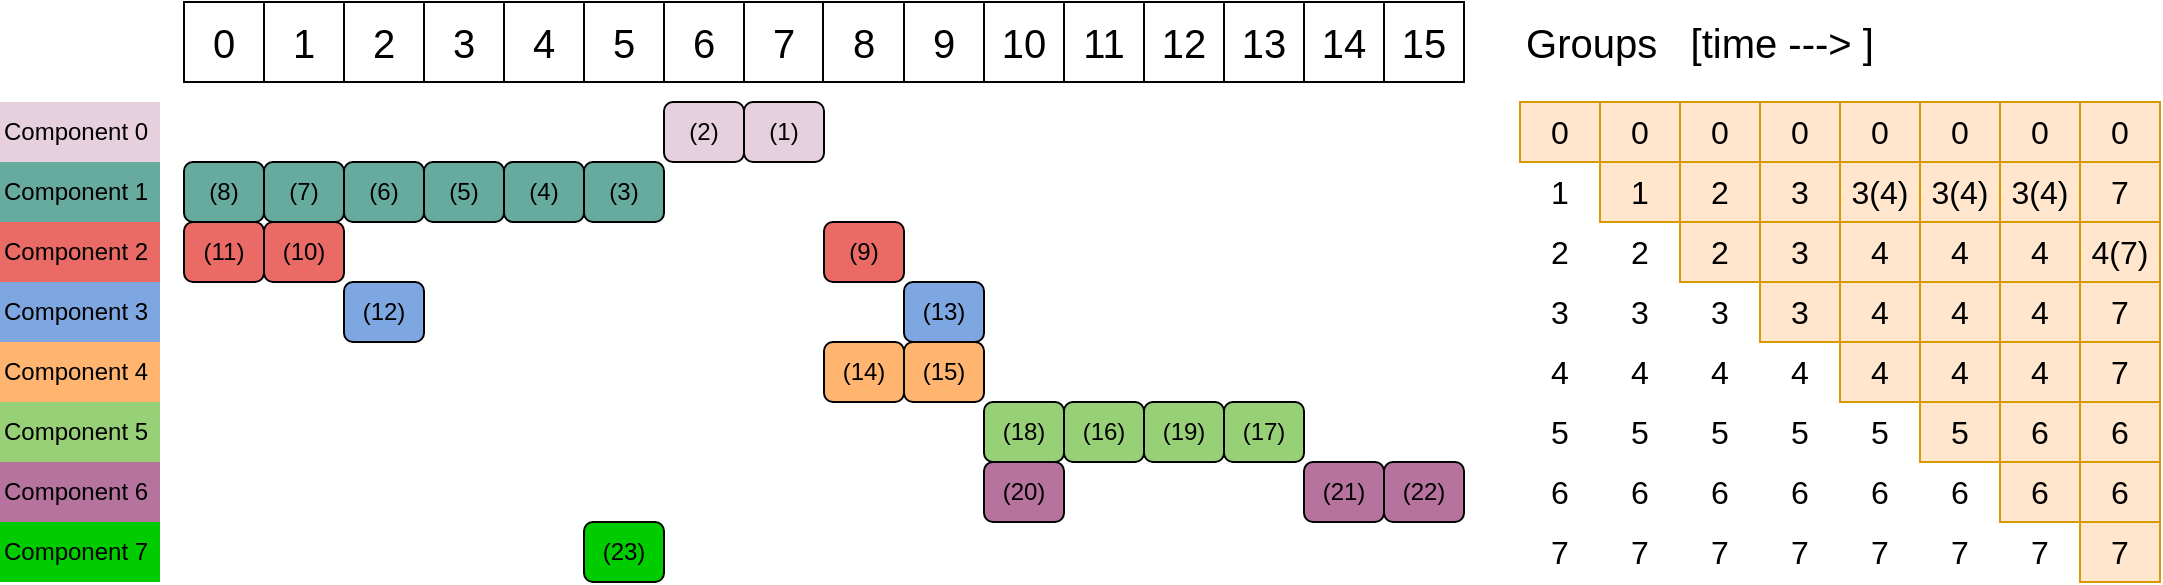 <mxfile version="16.4.5" type="device"><diagram id="EGYWJIAUzol0IIfgKkKT" name="Page-1"><mxGraphModel dx="1309" dy="802" grid="1" gridSize="10" guides="1" tooltips="1" connect="1" arrows="1" fold="1" page="1" pageScale="1" pageWidth="1100" pageHeight="850" math="0" shadow="0"><root><mxCell id="0"/><mxCell id="1" parent="0"/><mxCell id="qVeyU0_VRWjQwAPcXduW-3" value="" style="rounded=0;whiteSpace=wrap;html=1;" parent="1" vertex="1"><mxGeometry x="92" y="80" width="640" height="40" as="geometry"/></mxCell><mxCell id="qVeyU0_VRWjQwAPcXduW-4" value="" style="endArrow=none;html=1;rounded=0;" parent="1" edge="1"><mxGeometry width="50" height="50" relative="1" as="geometry"><mxPoint x="132" y="120" as="sourcePoint"/><mxPoint x="132" y="80" as="targetPoint"/></mxGeometry></mxCell><mxCell id="qVeyU0_VRWjQwAPcXduW-7" value="" style="endArrow=none;html=1;rounded=0;" parent="1" edge="1"><mxGeometry width="50" height="50" relative="1" as="geometry"><mxPoint x="172" y="120" as="sourcePoint"/><mxPoint x="172" y="80" as="targetPoint"/></mxGeometry></mxCell><mxCell id="qVeyU0_VRWjQwAPcXduW-8" value="" style="endArrow=none;html=1;rounded=0;" parent="1" edge="1"><mxGeometry width="50" height="50" relative="1" as="geometry"><mxPoint x="212" y="120" as="sourcePoint"/><mxPoint x="212" y="80" as="targetPoint"/></mxGeometry></mxCell><mxCell id="qVeyU0_VRWjQwAPcXduW-9" value="" style="endArrow=none;html=1;rounded=0;" parent="1" edge="1"><mxGeometry width="50" height="50" relative="1" as="geometry"><mxPoint x="252" y="120" as="sourcePoint"/><mxPoint x="252" y="80" as="targetPoint"/></mxGeometry></mxCell><mxCell id="qVeyU0_VRWjQwAPcXduW-10" value="" style="endArrow=none;html=1;rounded=0;" parent="1" edge="1"><mxGeometry width="50" height="50" relative="1" as="geometry"><mxPoint x="292" y="120" as="sourcePoint"/><mxPoint x="292" y="80" as="targetPoint"/></mxGeometry></mxCell><mxCell id="qVeyU0_VRWjQwAPcXduW-11" value="" style="endArrow=none;html=1;rounded=0;" parent="1" edge="1"><mxGeometry width="50" height="50" relative="1" as="geometry"><mxPoint x="332" y="120" as="sourcePoint"/><mxPoint x="332" y="80" as="targetPoint"/></mxGeometry></mxCell><mxCell id="qVeyU0_VRWjQwAPcXduW-12" value="" style="endArrow=none;html=1;rounded=0;" parent="1" edge="1"><mxGeometry width="50" height="50" relative="1" as="geometry"><mxPoint x="372" y="120" as="sourcePoint"/><mxPoint x="372" y="80" as="targetPoint"/></mxGeometry></mxCell><mxCell id="qVeyU0_VRWjQwAPcXduW-13" value="" style="endArrow=none;html=1;rounded=0;" parent="1" edge="1"><mxGeometry width="50" height="50" relative="1" as="geometry"><mxPoint x="411.5" y="120" as="sourcePoint"/><mxPoint x="411.5" y="80" as="targetPoint"/></mxGeometry></mxCell><mxCell id="qVeyU0_VRWjQwAPcXduW-14" value="" style="endArrow=none;html=1;rounded=0;" parent="1" edge="1"><mxGeometry width="50" height="50" relative="1" as="geometry"><mxPoint x="452" y="120" as="sourcePoint"/><mxPoint x="452" y="80" as="targetPoint"/></mxGeometry></mxCell><mxCell id="qVeyU0_VRWjQwAPcXduW-15" value="" style="endArrow=none;html=1;rounded=0;" parent="1" edge="1"><mxGeometry width="50" height="50" relative="1" as="geometry"><mxPoint x="492" y="120" as="sourcePoint"/><mxPoint x="492" y="80" as="targetPoint"/></mxGeometry></mxCell><mxCell id="qVeyU0_VRWjQwAPcXduW-16" value="" style="endArrow=none;html=1;rounded=0;" parent="1" edge="1"><mxGeometry width="50" height="50" relative="1" as="geometry"><mxPoint x="532" y="120" as="sourcePoint"/><mxPoint x="532" y="80" as="targetPoint"/></mxGeometry></mxCell><mxCell id="qVeyU0_VRWjQwAPcXduW-17" value="" style="endArrow=none;html=1;rounded=0;" parent="1" edge="1"><mxGeometry width="50" height="50" relative="1" as="geometry"><mxPoint x="572" y="120" as="sourcePoint"/><mxPoint x="572" y="80" as="targetPoint"/></mxGeometry></mxCell><mxCell id="qVeyU0_VRWjQwAPcXduW-18" value="" style="endArrow=none;html=1;rounded=0;" parent="1" edge="1"><mxGeometry width="50" height="50" relative="1" as="geometry"><mxPoint x="612" y="120" as="sourcePoint"/><mxPoint x="612" y="80" as="targetPoint"/></mxGeometry></mxCell><mxCell id="qVeyU0_VRWjQwAPcXduW-19" value="" style="endArrow=none;html=1;rounded=0;" parent="1" edge="1"><mxGeometry width="50" height="50" relative="1" as="geometry"><mxPoint x="652" y="120" as="sourcePoint"/><mxPoint x="652" y="80" as="targetPoint"/></mxGeometry></mxCell><mxCell id="qVeyU0_VRWjQwAPcXduW-20" value="" style="endArrow=none;html=1;rounded=0;" parent="1" edge="1"><mxGeometry width="50" height="50" relative="1" as="geometry"><mxPoint x="692" y="120" as="sourcePoint"/><mxPoint x="692" y="80" as="targetPoint"/></mxGeometry></mxCell><mxCell id="qVeyU0_VRWjQwAPcXduW-21" value="0" style="text;html=1;strokeColor=none;fillColor=none;align=center;verticalAlign=middle;whiteSpace=wrap;rounded=0;fontSize=20;" parent="1" vertex="1"><mxGeometry x="92" y="80" width="40" height="40" as="geometry"/></mxCell><mxCell id="qVeyU0_VRWjQwAPcXduW-23" value="1" style="text;html=1;strokeColor=none;fillColor=none;align=center;verticalAlign=middle;whiteSpace=wrap;rounded=0;fontSize=20;" parent="1" vertex="1"><mxGeometry x="132" y="80" width="40" height="40" as="geometry"/></mxCell><mxCell id="qVeyU0_VRWjQwAPcXduW-24" value="15" style="text;html=1;strokeColor=none;fillColor=none;align=center;verticalAlign=middle;whiteSpace=wrap;rounded=0;fontSize=20;" parent="1" vertex="1"><mxGeometry x="692" y="80" width="40" height="40" as="geometry"/></mxCell><mxCell id="qVeyU0_VRWjQwAPcXduW-25" value="14" style="text;html=1;strokeColor=none;fillColor=none;align=center;verticalAlign=middle;whiteSpace=wrap;rounded=0;fontSize=20;" parent="1" vertex="1"><mxGeometry x="652" y="80" width="40" height="40" as="geometry"/></mxCell><mxCell id="qVeyU0_VRWjQwAPcXduW-26" value="2" style="text;html=1;strokeColor=none;fillColor=none;align=center;verticalAlign=middle;whiteSpace=wrap;rounded=0;fontSize=20;" parent="1" vertex="1"><mxGeometry x="172" y="80" width="40" height="40" as="geometry"/></mxCell><mxCell id="qVeyU0_VRWjQwAPcXduW-27" value="13" style="text;html=1;strokeColor=none;fillColor=none;align=center;verticalAlign=middle;whiteSpace=wrap;rounded=0;fontSize=20;" parent="1" vertex="1"><mxGeometry x="612" y="80" width="40" height="40" as="geometry"/></mxCell><mxCell id="qVeyU0_VRWjQwAPcXduW-28" value="12" style="text;html=1;strokeColor=none;fillColor=none;align=center;verticalAlign=middle;whiteSpace=wrap;rounded=0;fontSize=20;" parent="1" vertex="1"><mxGeometry x="572" y="80" width="40" height="40" as="geometry"/></mxCell><mxCell id="qVeyU0_VRWjQwAPcXduW-29" value="3" style="text;html=1;strokeColor=none;fillColor=none;align=center;verticalAlign=middle;whiteSpace=wrap;rounded=0;fontSize=20;" parent="1" vertex="1"><mxGeometry x="212" y="80" width="40" height="40" as="geometry"/></mxCell><mxCell id="qVeyU0_VRWjQwAPcXduW-30" value="4" style="text;html=1;strokeColor=none;fillColor=none;align=center;verticalAlign=middle;whiteSpace=wrap;rounded=0;fontSize=20;" parent="1" vertex="1"><mxGeometry x="252" y="80" width="40" height="40" as="geometry"/></mxCell><mxCell id="qVeyU0_VRWjQwAPcXduW-31" value="5" style="text;html=1;strokeColor=none;fillColor=none;align=center;verticalAlign=middle;whiteSpace=wrap;rounded=0;fontSize=20;" parent="1" vertex="1"><mxGeometry x="292" y="80" width="40" height="40" as="geometry"/></mxCell><mxCell id="qVeyU0_VRWjQwAPcXduW-32" value="6" style="text;html=1;strokeColor=none;fillColor=none;align=center;verticalAlign=middle;whiteSpace=wrap;rounded=0;fontSize=20;" parent="1" vertex="1"><mxGeometry x="332" y="80" width="40" height="40" as="geometry"/></mxCell><mxCell id="qVeyU0_VRWjQwAPcXduW-33" value="7" style="text;html=1;strokeColor=none;fillColor=none;align=center;verticalAlign=middle;whiteSpace=wrap;rounded=0;fontSize=20;" parent="1" vertex="1"><mxGeometry x="372" y="80" width="40" height="40" as="geometry"/></mxCell><mxCell id="qVeyU0_VRWjQwAPcXduW-34" value="8" style="text;html=1;strokeColor=none;fillColor=none;align=center;verticalAlign=middle;whiteSpace=wrap;rounded=0;fontSize=20;" parent="1" vertex="1"><mxGeometry x="412" y="80" width="40" height="40" as="geometry"/></mxCell><mxCell id="qVeyU0_VRWjQwAPcXduW-35" value="11" style="text;html=1;strokeColor=none;fillColor=none;align=center;verticalAlign=middle;whiteSpace=wrap;rounded=0;fontSize=20;" parent="1" vertex="1"><mxGeometry x="532" y="80" width="40" height="40" as="geometry"/></mxCell><mxCell id="qVeyU0_VRWjQwAPcXduW-36" value="10" style="text;html=1;strokeColor=none;fillColor=none;align=center;verticalAlign=middle;whiteSpace=wrap;rounded=0;fontSize=20;" parent="1" vertex="1"><mxGeometry x="492" y="80" width="40" height="40" as="geometry"/></mxCell><mxCell id="qVeyU0_VRWjQwAPcXduW-37" value="9" style="text;html=1;strokeColor=none;fillColor=none;align=center;verticalAlign=middle;whiteSpace=wrap;rounded=0;fontSize=20;" parent="1" vertex="1"><mxGeometry x="452" y="80" width="40" height="40" as="geometry"/></mxCell><mxCell id="qVeyU0_VRWjQwAPcXduW-42" value="(1)" style="rounded=1;whiteSpace=wrap;html=1;fontSize=12;labelBackgroundColor=none;fontColor=default;labelBorderColor=none;fillColor=#E6D0DE;" parent="1" vertex="1"><mxGeometry x="372" y="130" width="40" height="30" as="geometry"/></mxCell><mxCell id="qVeyU0_VRWjQwAPcXduW-43" value="(2)" style="rounded=1;whiteSpace=wrap;html=1;fontSize=12;fillColor=#E6D0DE;" parent="1" vertex="1"><mxGeometry x="332" y="130" width="40" height="30" as="geometry"/></mxCell><mxCell id="qVeyU0_VRWjQwAPcXduW-44" value="(8)" style="rounded=1;whiteSpace=wrap;html=1;fontSize=12;fillColor=#67AB9F;" parent="1" vertex="1"><mxGeometry x="92" y="160" width="40" height="30" as="geometry"/></mxCell><mxCell id="qVeyU0_VRWjQwAPcXduW-45" value="(9)" style="rounded=1;whiteSpace=wrap;html=1;fontSize=12;fillColor=#EA6B66;" parent="1" vertex="1"><mxGeometry x="412" y="190" width="40" height="30" as="geometry"/></mxCell><mxCell id="qVeyU0_VRWjQwAPcXduW-46" value="(3)" style="rounded=1;whiteSpace=wrap;html=1;fontSize=12;fillColor=#67AB9F;" parent="1" vertex="1"><mxGeometry x="292" y="160" width="40" height="30" as="geometry"/></mxCell><mxCell id="qVeyU0_VRWjQwAPcXduW-47" value="(4)" style="rounded=1;whiteSpace=wrap;html=1;fontSize=12;fillColor=#67AB9F;" parent="1" vertex="1"><mxGeometry x="252" y="160" width="40" height="30" as="geometry"/></mxCell><mxCell id="qVeyU0_VRWjQwAPcXduW-48" value="(5)" style="rounded=1;whiteSpace=wrap;html=1;fontSize=12;fillColor=#67AB9F;" parent="1" vertex="1"><mxGeometry x="212" y="160" width="40" height="30" as="geometry"/></mxCell><mxCell id="qVeyU0_VRWjQwAPcXduW-49" value="(6)" style="rounded=1;whiteSpace=wrap;html=1;fontSize=12;fillColor=#67AB9F;" parent="1" vertex="1"><mxGeometry x="172" y="160" width="40" height="30" as="geometry"/></mxCell><mxCell id="qVeyU0_VRWjQwAPcXduW-50" value="(7)" style="rounded=1;whiteSpace=wrap;html=1;fontSize=12;fillColor=#67AB9F;" parent="1" vertex="1"><mxGeometry x="132" y="160" width="40" height="30" as="geometry"/></mxCell><mxCell id="qVeyU0_VRWjQwAPcXduW-53" value="(11)" style="rounded=1;whiteSpace=wrap;html=1;fontSize=12;fillColor=#EA6B66;" parent="1" vertex="1"><mxGeometry x="92" y="190" width="40" height="30" as="geometry"/></mxCell><mxCell id="qVeyU0_VRWjQwAPcXduW-56" value="(10)" style="rounded=1;whiteSpace=wrap;html=1;fontSize=12;fillColor=#EA6B66;" parent="1" vertex="1"><mxGeometry x="132" y="190" width="40" height="30" as="geometry"/></mxCell><mxCell id="qVeyU0_VRWjQwAPcXduW-69" value="(23)" style="rounded=1;whiteSpace=wrap;html=1;fontSize=12;fillColor=#00CC00;" parent="1" vertex="1"><mxGeometry x="292" y="340" width="40" height="30" as="geometry"/></mxCell><mxCell id="qVeyU0_VRWjQwAPcXduW-70" value="(22)" style="rounded=1;whiteSpace=wrap;html=1;fontSize=12;fillColor=#B5739D;" parent="1" vertex="1"><mxGeometry x="692" y="310" width="40" height="30" as="geometry"/></mxCell><mxCell id="qVeyU0_VRWjQwAPcXduW-71" value="(21)" style="rounded=1;whiteSpace=wrap;html=1;fontSize=12;fillColor=#B5739D;" parent="1" vertex="1"><mxGeometry x="652" y="310" width="40" height="30" as="geometry"/></mxCell><mxCell id="qVeyU0_VRWjQwAPcXduW-72" value="(20)" style="rounded=1;whiteSpace=wrap;html=1;fontSize=12;fillColor=#B5739D;" parent="1" vertex="1"><mxGeometry x="492" y="310" width="40" height="30" as="geometry"/></mxCell><mxCell id="qVeyU0_VRWjQwAPcXduW-73" value="(19)" style="rounded=1;whiteSpace=wrap;html=1;fontSize=12;fillColor=#97D077;" parent="1" vertex="1"><mxGeometry x="572" y="280" width="40" height="30" as="geometry"/></mxCell><mxCell id="qVeyU0_VRWjQwAPcXduW-74" value="(18)" style="rounded=1;whiteSpace=wrap;html=1;fontSize=12;fillColor=#97D077;" parent="1" vertex="1"><mxGeometry x="492" y="280" width="40" height="30" as="geometry"/></mxCell><mxCell id="qVeyU0_VRWjQwAPcXduW-75" value="(17)" style="rounded=1;whiteSpace=wrap;html=1;fontSize=12;fillColor=#97D077;" parent="1" vertex="1"><mxGeometry x="612" y="280" width="40" height="30" as="geometry"/></mxCell><mxCell id="qVeyU0_VRWjQwAPcXduW-76" value="(16)" style="rounded=1;whiteSpace=wrap;html=1;fontSize=12;fillColor=#97D077;" parent="1" vertex="1"><mxGeometry x="532" y="280" width="40" height="30" as="geometry"/></mxCell><mxCell id="qVeyU0_VRWjQwAPcXduW-77" value="(15)" style="rounded=1;whiteSpace=wrap;html=1;fontSize=12;fillColor=#FFB570;" parent="1" vertex="1"><mxGeometry x="452" y="250" width="40" height="30" as="geometry"/></mxCell><mxCell id="qVeyU0_VRWjQwAPcXduW-78" value="(14)" style="rounded=1;whiteSpace=wrap;html=1;fontSize=12;fillColor=#FFB570;" parent="1" vertex="1"><mxGeometry x="412" y="250" width="40" height="30" as="geometry"/></mxCell><mxCell id="qVeyU0_VRWjQwAPcXduW-79" value="(13)" style="rounded=1;whiteSpace=wrap;html=1;fontSize=12;fillColor=#7EA6E0;" parent="1" vertex="1"><mxGeometry x="452" y="220" width="40" height="30" as="geometry"/></mxCell><mxCell id="qVeyU0_VRWjQwAPcXduW-80" value="(12)" style="rounded=1;whiteSpace=wrap;html=1;fontSize=12;fillColor=#7EA6E0;" parent="1" vertex="1"><mxGeometry x="172" y="220" width="40" height="30" as="geometry"/></mxCell><mxCell id="qVeyU0_VRWjQwAPcXduW-90" value="Component 0" style="text;html=1;strokeColor=none;fillColor=#E6D0DE;align=left;verticalAlign=middle;whiteSpace=wrap;rounded=0;labelBackgroundColor=none;labelBorderColor=none;fontSize=12;fontColor=default;" parent="1" vertex="1"><mxGeometry y="130" width="80" height="30" as="geometry"/></mxCell><mxCell id="qVeyU0_VRWjQwAPcXduW-91" value="Component 1" style="text;html=1;strokeColor=none;fillColor=#67AB9F;align=left;verticalAlign=middle;whiteSpace=wrap;rounded=0;labelBackgroundColor=none;labelBorderColor=none;fontSize=12;fontColor=default;" parent="1" vertex="1"><mxGeometry y="160" width="80" height="30" as="geometry"/></mxCell><mxCell id="qVeyU0_VRWjQwAPcXduW-93" value="Component 2" style="text;html=1;strokeColor=none;fillColor=#EA6B66;align=left;verticalAlign=middle;whiteSpace=wrap;rounded=0;labelBackgroundColor=none;labelBorderColor=none;fontSize=12;fontColor=default;" parent="1" vertex="1"><mxGeometry y="190" width="80" height="30" as="geometry"/></mxCell><mxCell id="qVeyU0_VRWjQwAPcXduW-95" value="Component 7" style="text;html=1;strokeColor=none;fillColor=#00CC00;align=left;verticalAlign=middle;whiteSpace=wrap;rounded=0;labelBackgroundColor=none;labelBorderColor=none;fontSize=12;fontColor=default;" parent="1" vertex="1"><mxGeometry y="340" width="80" height="30" as="geometry"/></mxCell><mxCell id="qVeyU0_VRWjQwAPcXduW-96" value="Component 6" style="text;html=1;strokeColor=none;fillColor=#B5739D;align=left;verticalAlign=middle;whiteSpace=wrap;rounded=0;labelBackgroundColor=none;labelBorderColor=none;fontSize=12;fontColor=default;" parent="1" vertex="1"><mxGeometry y="310" width="80" height="30" as="geometry"/></mxCell><mxCell id="qVeyU0_VRWjQwAPcXduW-97" value="Component 5" style="text;html=1;strokeColor=none;fillColor=#97D077;align=left;verticalAlign=middle;whiteSpace=wrap;rounded=0;labelBackgroundColor=none;labelBorderColor=none;fontSize=12;fontColor=default;" parent="1" vertex="1"><mxGeometry y="280" width="80" height="30" as="geometry"/></mxCell><mxCell id="qVeyU0_VRWjQwAPcXduW-98" value="Component 4" style="text;html=1;strokeColor=none;fillColor=#FFB570;align=left;verticalAlign=middle;whiteSpace=wrap;rounded=0;labelBackgroundColor=none;labelBorderColor=none;fontSize=12;fontColor=default;" parent="1" vertex="1"><mxGeometry y="250" width="80" height="30" as="geometry"/></mxCell><mxCell id="qVeyU0_VRWjQwAPcXduW-99" value="Component 3" style="text;html=1;strokeColor=none;fillColor=#7EA6E0;align=left;verticalAlign=middle;whiteSpace=wrap;rounded=0;labelBackgroundColor=none;labelBorderColor=none;fontSize=12;fontColor=default;" parent="1" vertex="1"><mxGeometry y="220" width="80" height="30" as="geometry"/></mxCell><mxCell id="lM4Q4xZy1l4RYkTgroKb-1" value="Groups&amp;nbsp;&amp;nbsp; [time ---&amp;gt; ]" style="text;html=1;strokeColor=none;fillColor=none;align=center;verticalAlign=middle;whiteSpace=wrap;rounded=0;fontSize=20;" vertex="1" parent="1"><mxGeometry x="760" y="80" width="180" height="40" as="geometry"/></mxCell><mxCell id="lM4Q4xZy1l4RYkTgroKb-2" value="0" style="text;html=1;strokeColor=#d79b00;fillColor=#ffe6cc;align=center;verticalAlign=middle;whiteSpace=wrap;rounded=0;fontSize=16;perimeterSpacing=1;" vertex="1" parent="1"><mxGeometry x="760" y="130" width="40" height="30" as="geometry"/></mxCell><mxCell id="lM4Q4xZy1l4RYkTgroKb-4" value="7" style="text;html=1;strokeColor=none;fillColor=none;align=center;verticalAlign=middle;whiteSpace=wrap;rounded=0;fontSize=16;" vertex="1" parent="1"><mxGeometry x="760" y="340" width="40" height="30" as="geometry"/></mxCell><mxCell id="lM4Q4xZy1l4RYkTgroKb-5" value="4" style="text;html=1;strokeColor=none;fillColor=none;align=center;verticalAlign=middle;whiteSpace=wrap;rounded=0;fontSize=16;" vertex="1" parent="1"><mxGeometry x="760" y="250" width="40" height="30" as="geometry"/></mxCell><mxCell id="lM4Q4xZy1l4RYkTgroKb-7" value="3" style="text;html=1;strokeColor=none;fillColor=none;align=center;verticalAlign=middle;whiteSpace=wrap;rounded=0;fontSize=16;" vertex="1" parent="1"><mxGeometry x="760" y="220" width="40" height="30" as="geometry"/></mxCell><mxCell id="lM4Q4xZy1l4RYkTgroKb-9" value="5" style="text;html=1;strokeColor=none;fillColor=none;align=center;verticalAlign=middle;whiteSpace=wrap;rounded=0;fontSize=16;" vertex="1" parent="1"><mxGeometry x="760" y="280" width="40" height="30" as="geometry"/></mxCell><mxCell id="lM4Q4xZy1l4RYkTgroKb-13" value="1" style="text;html=1;strokeColor=none;fillColor=none;align=center;verticalAlign=middle;whiteSpace=wrap;rounded=0;fontSize=16;" vertex="1" parent="1"><mxGeometry x="760" y="160" width="40" height="30" as="geometry"/></mxCell><mxCell id="lM4Q4xZy1l4RYkTgroKb-14" value="2" style="text;html=1;strokeColor=none;fillColor=none;align=center;verticalAlign=middle;whiteSpace=wrap;rounded=0;fontSize=16;" vertex="1" parent="1"><mxGeometry x="760" y="190" width="40" height="30" as="geometry"/></mxCell><mxCell id="lM4Q4xZy1l4RYkTgroKb-20" value="6" style="text;html=1;strokeColor=none;fillColor=none;align=center;verticalAlign=middle;whiteSpace=wrap;rounded=0;fontSize=16;" vertex="1" parent="1"><mxGeometry x="760" y="310" width="40" height="30" as="geometry"/></mxCell><mxCell id="lM4Q4xZy1l4RYkTgroKb-28" value="0" style="text;html=1;strokeColor=#d79b00;fillColor=#ffe6cc;align=center;verticalAlign=middle;whiteSpace=wrap;rounded=0;fontSize=16;" vertex="1" parent="1"><mxGeometry x="800" y="130" width="40" height="30" as="geometry"/></mxCell><mxCell id="lM4Q4xZy1l4RYkTgroKb-29" value="7" style="text;html=1;strokeColor=none;fillColor=none;align=center;verticalAlign=middle;whiteSpace=wrap;rounded=0;fontSize=16;" vertex="1" parent="1"><mxGeometry x="800" y="340" width="40" height="30" as="geometry"/></mxCell><mxCell id="lM4Q4xZy1l4RYkTgroKb-30" value="4" style="text;html=1;strokeColor=none;fillColor=none;align=center;verticalAlign=middle;whiteSpace=wrap;rounded=0;fontSize=16;" vertex="1" parent="1"><mxGeometry x="800" y="250" width="40" height="30" as="geometry"/></mxCell><mxCell id="lM4Q4xZy1l4RYkTgroKb-31" value="3" style="text;html=1;strokeColor=none;fillColor=none;align=center;verticalAlign=middle;whiteSpace=wrap;rounded=0;fontSize=16;" vertex="1" parent="1"><mxGeometry x="800" y="220" width="40" height="30" as="geometry"/></mxCell><mxCell id="lM4Q4xZy1l4RYkTgroKb-32" value="5" style="text;html=1;strokeColor=none;fillColor=none;align=center;verticalAlign=middle;whiteSpace=wrap;rounded=0;fontSize=16;" vertex="1" parent="1"><mxGeometry x="800" y="280" width="40" height="30" as="geometry"/></mxCell><mxCell id="lM4Q4xZy1l4RYkTgroKb-33" value="1" style="text;html=1;strokeColor=#d79b00;fillColor=#ffe6cc;align=center;verticalAlign=middle;whiteSpace=wrap;rounded=0;fontSize=16;" vertex="1" parent="1"><mxGeometry x="800" y="160" width="40" height="30" as="geometry"/></mxCell><mxCell id="lM4Q4xZy1l4RYkTgroKb-34" value="2" style="text;html=1;strokeColor=none;fillColor=none;align=center;verticalAlign=middle;whiteSpace=wrap;rounded=0;fontSize=16;" vertex="1" parent="1"><mxGeometry x="800" y="190" width="40" height="30" as="geometry"/></mxCell><mxCell id="lM4Q4xZy1l4RYkTgroKb-35" value="6" style="text;html=1;strokeColor=none;fillColor=none;align=center;verticalAlign=middle;whiteSpace=wrap;rounded=0;fontSize=16;" vertex="1" parent="1"><mxGeometry x="800" y="310" width="40" height="30" as="geometry"/></mxCell><mxCell id="lM4Q4xZy1l4RYkTgroKb-36" value="0" style="text;html=1;strokeColor=#d79b00;fillColor=#ffe6cc;align=center;verticalAlign=middle;whiteSpace=wrap;rounded=0;fontSize=16;" vertex="1" parent="1"><mxGeometry x="840" y="130" width="40" height="30" as="geometry"/></mxCell><mxCell id="lM4Q4xZy1l4RYkTgroKb-37" value="7" style="text;html=1;strokeColor=none;fillColor=none;align=center;verticalAlign=middle;whiteSpace=wrap;rounded=0;fontSize=16;" vertex="1" parent="1"><mxGeometry x="840" y="340" width="40" height="30" as="geometry"/></mxCell><mxCell id="lM4Q4xZy1l4RYkTgroKb-38" value="4" style="text;html=1;strokeColor=none;fillColor=none;align=center;verticalAlign=middle;whiteSpace=wrap;rounded=0;fontSize=16;" vertex="1" parent="1"><mxGeometry x="840" y="250" width="40" height="30" as="geometry"/></mxCell><mxCell id="lM4Q4xZy1l4RYkTgroKb-39" value="3" style="text;html=1;strokeColor=none;fillColor=none;align=center;verticalAlign=middle;whiteSpace=wrap;rounded=0;fontSize=16;" vertex="1" parent="1"><mxGeometry x="840" y="220" width="40" height="30" as="geometry"/></mxCell><mxCell id="lM4Q4xZy1l4RYkTgroKb-40" value="5" style="text;html=1;strokeColor=none;fillColor=none;align=center;verticalAlign=middle;whiteSpace=wrap;rounded=0;fontSize=16;" vertex="1" parent="1"><mxGeometry x="840" y="280" width="40" height="30" as="geometry"/></mxCell><mxCell id="lM4Q4xZy1l4RYkTgroKb-41" value="2" style="text;html=1;strokeColor=#d79b00;fillColor=#ffe6cc;align=center;verticalAlign=middle;whiteSpace=wrap;rounded=0;fontSize=16;" vertex="1" parent="1"><mxGeometry x="840" y="160" width="40" height="30" as="geometry"/></mxCell><mxCell id="lM4Q4xZy1l4RYkTgroKb-42" value="2" style="text;html=1;strokeColor=#d79b00;fillColor=#ffe6cc;align=center;verticalAlign=middle;whiteSpace=wrap;rounded=0;fontSize=16;" vertex="1" parent="1"><mxGeometry x="840" y="190" width="40" height="30" as="geometry"/></mxCell><mxCell id="lM4Q4xZy1l4RYkTgroKb-43" value="6" style="text;html=1;strokeColor=none;fillColor=none;align=center;verticalAlign=middle;whiteSpace=wrap;rounded=0;fontSize=16;" vertex="1" parent="1"><mxGeometry x="840" y="310" width="40" height="30" as="geometry"/></mxCell><mxCell id="lM4Q4xZy1l4RYkTgroKb-44" value="0" style="text;html=1;strokeColor=#d79b00;fillColor=#ffe6cc;align=center;verticalAlign=middle;whiteSpace=wrap;rounded=0;fontSize=16;" vertex="1" parent="1"><mxGeometry x="880" y="130" width="40" height="30" as="geometry"/></mxCell><mxCell id="lM4Q4xZy1l4RYkTgroKb-45" value="7" style="text;html=1;strokeColor=none;fillColor=none;align=center;verticalAlign=middle;whiteSpace=wrap;rounded=0;fontSize=16;" vertex="1" parent="1"><mxGeometry x="880" y="340" width="40" height="30" as="geometry"/></mxCell><mxCell id="lM4Q4xZy1l4RYkTgroKb-46" value="4" style="text;html=1;strokeColor=none;fillColor=none;align=center;verticalAlign=middle;whiteSpace=wrap;rounded=0;fontSize=16;" vertex="1" parent="1"><mxGeometry x="880" y="250" width="40" height="30" as="geometry"/></mxCell><mxCell id="lM4Q4xZy1l4RYkTgroKb-47" value="3" style="text;html=1;strokeColor=#d79b00;fillColor=#ffe6cc;align=center;verticalAlign=middle;whiteSpace=wrap;rounded=0;fontSize=16;" vertex="1" parent="1"><mxGeometry x="880" y="220" width="40" height="30" as="geometry"/></mxCell><mxCell id="lM4Q4xZy1l4RYkTgroKb-48" value="5" style="text;html=1;strokeColor=none;fillColor=none;align=center;verticalAlign=middle;whiteSpace=wrap;rounded=0;fontSize=16;" vertex="1" parent="1"><mxGeometry x="880" y="280" width="40" height="30" as="geometry"/></mxCell><mxCell id="lM4Q4xZy1l4RYkTgroKb-49" value="3" style="text;html=1;strokeColor=#d79b00;fillColor=#ffe6cc;align=center;verticalAlign=middle;whiteSpace=wrap;rounded=0;fontSize=16;" vertex="1" parent="1"><mxGeometry x="880" y="160" width="40" height="30" as="geometry"/></mxCell><mxCell id="lM4Q4xZy1l4RYkTgroKb-50" value="3" style="text;html=1;strokeColor=#d79b00;fillColor=#ffe6cc;align=center;verticalAlign=middle;whiteSpace=wrap;rounded=0;fontSize=16;" vertex="1" parent="1"><mxGeometry x="880" y="190" width="40" height="30" as="geometry"/></mxCell><mxCell id="lM4Q4xZy1l4RYkTgroKb-51" value="6" style="text;html=1;strokeColor=none;fillColor=none;align=center;verticalAlign=middle;whiteSpace=wrap;rounded=0;fontSize=16;" vertex="1" parent="1"><mxGeometry x="880" y="310" width="40" height="30" as="geometry"/></mxCell><mxCell id="lM4Q4xZy1l4RYkTgroKb-52" value="0" style="text;html=1;strokeColor=#d79b00;fillColor=#ffe6cc;align=center;verticalAlign=middle;whiteSpace=wrap;rounded=0;fontSize=16;" vertex="1" parent="1"><mxGeometry x="920" y="130" width="40" height="30" as="geometry"/></mxCell><mxCell id="lM4Q4xZy1l4RYkTgroKb-53" value="7" style="text;html=1;strokeColor=none;fillColor=none;align=center;verticalAlign=middle;whiteSpace=wrap;rounded=0;fontSize=16;" vertex="1" parent="1"><mxGeometry x="920" y="340" width="40" height="30" as="geometry"/></mxCell><mxCell id="lM4Q4xZy1l4RYkTgroKb-54" value="4" style="text;html=1;strokeColor=#d79b00;fillColor=#ffe6cc;align=center;verticalAlign=middle;whiteSpace=wrap;rounded=0;fontSize=16;" vertex="1" parent="1"><mxGeometry x="920" y="250" width="40" height="30" as="geometry"/></mxCell><mxCell id="lM4Q4xZy1l4RYkTgroKb-55" value="4" style="text;html=1;strokeColor=#d79b00;fillColor=#ffe6cc;align=center;verticalAlign=middle;whiteSpace=wrap;rounded=0;fontSize=16;" vertex="1" parent="1"><mxGeometry x="920" y="220" width="40" height="30" as="geometry"/></mxCell><mxCell id="lM4Q4xZy1l4RYkTgroKb-56" value="5" style="text;html=1;strokeColor=none;fillColor=none;align=center;verticalAlign=middle;whiteSpace=wrap;rounded=0;fontSize=16;" vertex="1" parent="1"><mxGeometry x="920" y="280" width="40" height="30" as="geometry"/></mxCell><mxCell id="lM4Q4xZy1l4RYkTgroKb-57" value="3(4)" style="text;html=1;strokeColor=#d79b00;fillColor=#ffe6cc;align=center;verticalAlign=middle;whiteSpace=wrap;rounded=0;fontSize=16;" vertex="1" parent="1"><mxGeometry x="920" y="160" width="40" height="30" as="geometry"/></mxCell><mxCell id="lM4Q4xZy1l4RYkTgroKb-58" value="4" style="text;html=1;strokeColor=#d79b00;fillColor=#ffe6cc;align=center;verticalAlign=middle;whiteSpace=wrap;rounded=0;fontSize=16;" vertex="1" parent="1"><mxGeometry x="920" y="190" width="40" height="30" as="geometry"/></mxCell><mxCell id="lM4Q4xZy1l4RYkTgroKb-59" value="6" style="text;html=1;strokeColor=none;fillColor=none;align=center;verticalAlign=middle;whiteSpace=wrap;rounded=0;fontSize=16;" vertex="1" parent="1"><mxGeometry x="920" y="310" width="40" height="30" as="geometry"/></mxCell><mxCell id="lM4Q4xZy1l4RYkTgroKb-67" value="0" style="text;html=1;strokeColor=#d79b00;fillColor=#ffe6cc;align=center;verticalAlign=middle;whiteSpace=wrap;rounded=0;fontSize=16;" vertex="1" parent="1"><mxGeometry x="960" y="130" width="40" height="30" as="geometry"/></mxCell><mxCell id="lM4Q4xZy1l4RYkTgroKb-68" value="7" style="text;html=1;strokeColor=none;fillColor=none;align=center;verticalAlign=middle;whiteSpace=wrap;rounded=0;fontSize=16;" vertex="1" parent="1"><mxGeometry x="960" y="340" width="40" height="30" as="geometry"/></mxCell><mxCell id="lM4Q4xZy1l4RYkTgroKb-69" value="4" style="text;html=1;strokeColor=#d79b00;fillColor=#ffe6cc;align=center;verticalAlign=middle;whiteSpace=wrap;rounded=0;fontSize=16;" vertex="1" parent="1"><mxGeometry x="960" y="250" width="40" height="30" as="geometry"/></mxCell><mxCell id="lM4Q4xZy1l4RYkTgroKb-70" value="4" style="text;html=1;strokeColor=#d79b00;fillColor=#ffe6cc;align=center;verticalAlign=middle;whiteSpace=wrap;rounded=0;fontSize=16;" vertex="1" parent="1"><mxGeometry x="960" y="220" width="40" height="30" as="geometry"/></mxCell><mxCell id="lM4Q4xZy1l4RYkTgroKb-71" value="5" style="text;html=1;strokeColor=#d79b00;fillColor=#ffe6cc;align=center;verticalAlign=middle;whiteSpace=wrap;rounded=0;fontSize=16;" vertex="1" parent="1"><mxGeometry x="960" y="280" width="40" height="30" as="geometry"/></mxCell><mxCell id="lM4Q4xZy1l4RYkTgroKb-72" value="3(4)" style="text;html=1;strokeColor=#d79b00;fillColor=#ffe6cc;align=center;verticalAlign=middle;whiteSpace=wrap;rounded=0;fontSize=16;" vertex="1" parent="1"><mxGeometry x="960" y="160" width="40" height="30" as="geometry"/></mxCell><mxCell id="lM4Q4xZy1l4RYkTgroKb-73" value="4" style="text;html=1;strokeColor=#d79b00;fillColor=#ffe6cc;align=center;verticalAlign=middle;whiteSpace=wrap;rounded=0;fontSize=16;" vertex="1" parent="1"><mxGeometry x="960" y="190" width="40" height="30" as="geometry"/></mxCell><mxCell id="lM4Q4xZy1l4RYkTgroKb-74" value="6" style="text;html=1;strokeColor=none;fillColor=none;align=center;verticalAlign=middle;whiteSpace=wrap;rounded=0;fontSize=16;" vertex="1" parent="1"><mxGeometry x="960" y="310" width="40" height="30" as="geometry"/></mxCell><mxCell id="lM4Q4xZy1l4RYkTgroKb-75" value="0" style="text;html=1;strokeColor=#d79b00;fillColor=#ffe6cc;align=center;verticalAlign=middle;whiteSpace=wrap;rounded=0;fontSize=16;" vertex="1" parent="1"><mxGeometry x="1000" y="130" width="40" height="30" as="geometry"/></mxCell><mxCell id="lM4Q4xZy1l4RYkTgroKb-76" value="7" style="text;html=1;strokeColor=none;fillColor=none;align=center;verticalAlign=middle;whiteSpace=wrap;rounded=0;fontSize=16;" vertex="1" parent="1"><mxGeometry x="1000" y="340" width="40" height="30" as="geometry"/></mxCell><mxCell id="lM4Q4xZy1l4RYkTgroKb-77" value="4" style="text;html=1;strokeColor=#d79b00;fillColor=#ffe6cc;align=center;verticalAlign=middle;whiteSpace=wrap;rounded=0;fontSize=16;" vertex="1" parent="1"><mxGeometry x="1000" y="250" width="40" height="30" as="geometry"/></mxCell><mxCell id="lM4Q4xZy1l4RYkTgroKb-78" value="4" style="text;html=1;strokeColor=#d79b00;fillColor=#ffe6cc;align=center;verticalAlign=middle;whiteSpace=wrap;rounded=0;fontSize=16;" vertex="1" parent="1"><mxGeometry x="1000" y="220" width="40" height="30" as="geometry"/></mxCell><mxCell id="lM4Q4xZy1l4RYkTgroKb-79" value="6" style="text;html=1;strokeColor=#d79b00;fillColor=#ffe6cc;align=center;verticalAlign=middle;whiteSpace=wrap;rounded=0;fontSize=16;" vertex="1" parent="1"><mxGeometry x="1000" y="280" width="40" height="30" as="geometry"/></mxCell><mxCell id="lM4Q4xZy1l4RYkTgroKb-80" value="3(4)" style="text;html=1;strokeColor=#d79b00;fillColor=#ffe6cc;align=center;verticalAlign=middle;whiteSpace=wrap;rounded=0;fontSize=16;" vertex="1" parent="1"><mxGeometry x="1000" y="160" width="40" height="30" as="geometry"/></mxCell><mxCell id="lM4Q4xZy1l4RYkTgroKb-81" value="4" style="text;html=1;strokeColor=#d79b00;fillColor=#ffe6cc;align=center;verticalAlign=middle;whiteSpace=wrap;rounded=0;fontSize=16;" vertex="1" parent="1"><mxGeometry x="1000" y="190" width="40" height="30" as="geometry"/></mxCell><mxCell id="lM4Q4xZy1l4RYkTgroKb-82" value="6" style="text;html=1;strokeColor=#d79b00;fillColor=#ffe6cc;align=center;verticalAlign=middle;whiteSpace=wrap;rounded=0;fontSize=16;" vertex="1" parent="1"><mxGeometry x="1000" y="310" width="40" height="30" as="geometry"/></mxCell><mxCell id="lM4Q4xZy1l4RYkTgroKb-83" value="0" style="text;html=1;strokeColor=#d79b00;fillColor=#ffe6cc;align=center;verticalAlign=middle;whiteSpace=wrap;rounded=0;fontSize=16;" vertex="1" parent="1"><mxGeometry x="1040" y="130" width="40" height="30" as="geometry"/></mxCell><mxCell id="lM4Q4xZy1l4RYkTgroKb-84" value="7" style="text;html=1;strokeColor=#d79b00;fillColor=#ffe6cc;align=center;verticalAlign=middle;whiteSpace=wrap;rounded=0;fontSize=16;" vertex="1" parent="1"><mxGeometry x="1040" y="340" width="40" height="30" as="geometry"/></mxCell><mxCell id="lM4Q4xZy1l4RYkTgroKb-85" value="7" style="text;html=1;strokeColor=#d79b00;fillColor=#ffe6cc;align=center;verticalAlign=middle;whiteSpace=wrap;rounded=0;fontSize=16;" vertex="1" parent="1"><mxGeometry x="1040" y="250" width="40" height="30" as="geometry"/></mxCell><mxCell id="lM4Q4xZy1l4RYkTgroKb-86" value="7" style="text;html=1;strokeColor=#d79b00;fillColor=#ffe6cc;align=center;verticalAlign=middle;whiteSpace=wrap;rounded=0;fontSize=16;" vertex="1" parent="1"><mxGeometry x="1040" y="220" width="40" height="30" as="geometry"/></mxCell><mxCell id="lM4Q4xZy1l4RYkTgroKb-87" value="6" style="text;html=1;strokeColor=#d79b00;fillColor=#ffe6cc;align=center;verticalAlign=middle;whiteSpace=wrap;rounded=0;fontSize=16;" vertex="1" parent="1"><mxGeometry x="1040" y="280" width="40" height="30" as="geometry"/></mxCell><mxCell id="lM4Q4xZy1l4RYkTgroKb-88" value="7" style="text;html=1;strokeColor=#d79b00;fillColor=#ffe6cc;align=center;verticalAlign=middle;whiteSpace=wrap;rounded=0;fontSize=16;" vertex="1" parent="1"><mxGeometry x="1040" y="160" width="40" height="30" as="geometry"/></mxCell><mxCell id="lM4Q4xZy1l4RYkTgroKb-89" value="4(7)" style="text;html=1;strokeColor=#d79b00;fillColor=#ffe6cc;align=center;verticalAlign=middle;whiteSpace=wrap;rounded=0;fontSize=16;" vertex="1" parent="1"><mxGeometry x="1040" y="190" width="40" height="30" as="geometry"/></mxCell><mxCell id="lM4Q4xZy1l4RYkTgroKb-90" value="6" style="text;html=1;strokeColor=#d79b00;fillColor=#ffe6cc;align=center;verticalAlign=middle;whiteSpace=wrap;rounded=0;fontSize=16;" vertex="1" parent="1"><mxGeometry x="1040" y="310" width="40" height="30" as="geometry"/></mxCell></root></mxGraphModel></diagram></mxfile>